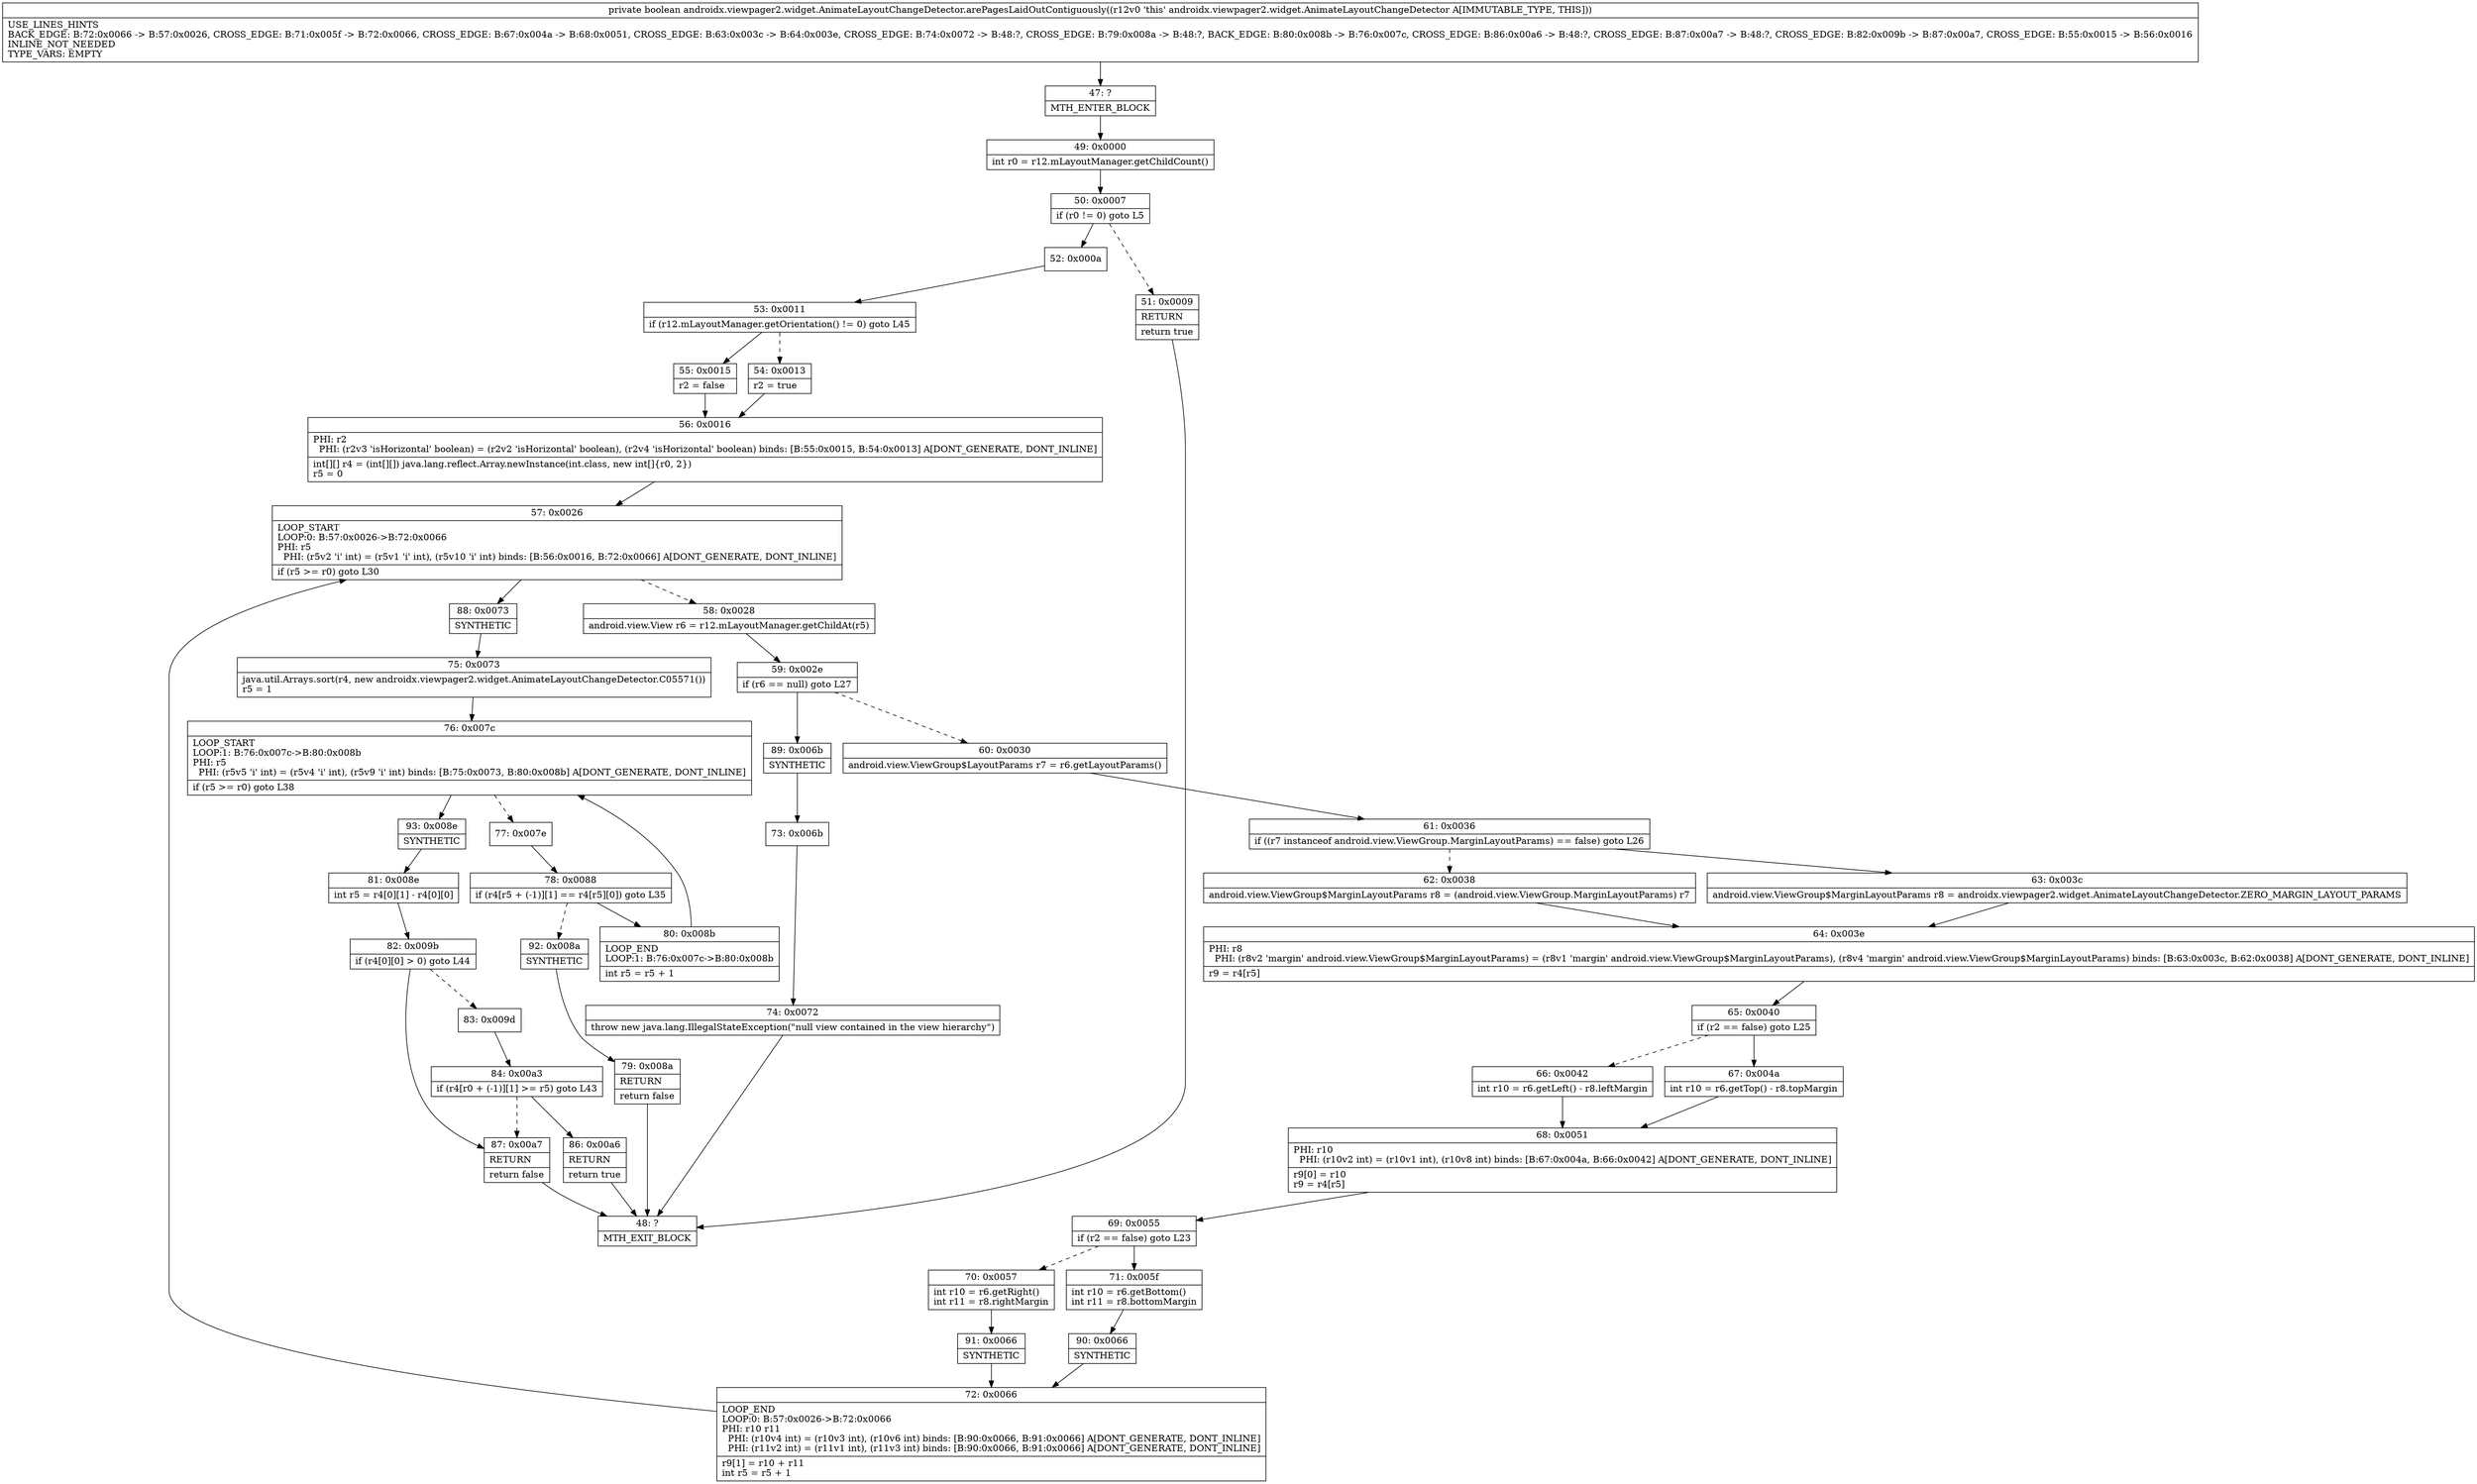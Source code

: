 digraph "CFG forandroidx.viewpager2.widget.AnimateLayoutChangeDetector.arePagesLaidOutContiguously()Z" {
Node_47 [shape=record,label="{47\:\ ?|MTH_ENTER_BLOCK\l}"];
Node_49 [shape=record,label="{49\:\ 0x0000|int r0 = r12.mLayoutManager.getChildCount()\l}"];
Node_50 [shape=record,label="{50\:\ 0x0007|if (r0 != 0) goto L5\l}"];
Node_51 [shape=record,label="{51\:\ 0x0009|RETURN\l|return true\l}"];
Node_48 [shape=record,label="{48\:\ ?|MTH_EXIT_BLOCK\l}"];
Node_52 [shape=record,label="{52\:\ 0x000a}"];
Node_53 [shape=record,label="{53\:\ 0x0011|if (r12.mLayoutManager.getOrientation() != 0) goto L45\l}"];
Node_54 [shape=record,label="{54\:\ 0x0013|r2 = true\l}"];
Node_56 [shape=record,label="{56\:\ 0x0016|PHI: r2 \l  PHI: (r2v3 'isHorizontal' boolean) = (r2v2 'isHorizontal' boolean), (r2v4 'isHorizontal' boolean) binds: [B:55:0x0015, B:54:0x0013] A[DONT_GENERATE, DONT_INLINE]\l|int[][] r4 = (int[][]) java.lang.reflect.Array.newInstance(int.class, new int[]\{r0, 2\})\lr5 = 0\l}"];
Node_57 [shape=record,label="{57\:\ 0x0026|LOOP_START\lLOOP:0: B:57:0x0026\-\>B:72:0x0066\lPHI: r5 \l  PHI: (r5v2 'i' int) = (r5v1 'i' int), (r5v10 'i' int) binds: [B:56:0x0016, B:72:0x0066] A[DONT_GENERATE, DONT_INLINE]\l|if (r5 \>= r0) goto L30\l}"];
Node_58 [shape=record,label="{58\:\ 0x0028|android.view.View r6 = r12.mLayoutManager.getChildAt(r5)\l}"];
Node_59 [shape=record,label="{59\:\ 0x002e|if (r6 == null) goto L27\l}"];
Node_60 [shape=record,label="{60\:\ 0x0030|android.view.ViewGroup$LayoutParams r7 = r6.getLayoutParams()\l}"];
Node_61 [shape=record,label="{61\:\ 0x0036|if ((r7 instanceof android.view.ViewGroup.MarginLayoutParams) == false) goto L26\l}"];
Node_62 [shape=record,label="{62\:\ 0x0038|android.view.ViewGroup$MarginLayoutParams r8 = (android.view.ViewGroup.MarginLayoutParams) r7\l}"];
Node_64 [shape=record,label="{64\:\ 0x003e|PHI: r8 \l  PHI: (r8v2 'margin' android.view.ViewGroup$MarginLayoutParams) = (r8v1 'margin' android.view.ViewGroup$MarginLayoutParams), (r8v4 'margin' android.view.ViewGroup$MarginLayoutParams) binds: [B:63:0x003c, B:62:0x0038] A[DONT_GENERATE, DONT_INLINE]\l|r9 = r4[r5]\l}"];
Node_65 [shape=record,label="{65\:\ 0x0040|if (r2 == false) goto L25\l}"];
Node_66 [shape=record,label="{66\:\ 0x0042|int r10 = r6.getLeft() \- r8.leftMargin\l}"];
Node_68 [shape=record,label="{68\:\ 0x0051|PHI: r10 \l  PHI: (r10v2 int) = (r10v1 int), (r10v8 int) binds: [B:67:0x004a, B:66:0x0042] A[DONT_GENERATE, DONT_INLINE]\l|r9[0] = r10\lr9 = r4[r5]\l}"];
Node_69 [shape=record,label="{69\:\ 0x0055|if (r2 == false) goto L23\l}"];
Node_70 [shape=record,label="{70\:\ 0x0057|int r10 = r6.getRight()\lint r11 = r8.rightMargin\l}"];
Node_91 [shape=record,label="{91\:\ 0x0066|SYNTHETIC\l}"];
Node_72 [shape=record,label="{72\:\ 0x0066|LOOP_END\lLOOP:0: B:57:0x0026\-\>B:72:0x0066\lPHI: r10 r11 \l  PHI: (r10v4 int) = (r10v3 int), (r10v6 int) binds: [B:90:0x0066, B:91:0x0066] A[DONT_GENERATE, DONT_INLINE]\l  PHI: (r11v2 int) = (r11v1 int), (r11v3 int) binds: [B:90:0x0066, B:91:0x0066] A[DONT_GENERATE, DONT_INLINE]\l|r9[1] = r10 + r11\lint r5 = r5 + 1\l}"];
Node_71 [shape=record,label="{71\:\ 0x005f|int r10 = r6.getBottom()\lint r11 = r8.bottomMargin\l}"];
Node_90 [shape=record,label="{90\:\ 0x0066|SYNTHETIC\l}"];
Node_67 [shape=record,label="{67\:\ 0x004a|int r10 = r6.getTop() \- r8.topMargin\l}"];
Node_63 [shape=record,label="{63\:\ 0x003c|android.view.ViewGroup$MarginLayoutParams r8 = androidx.viewpager2.widget.AnimateLayoutChangeDetector.ZERO_MARGIN_LAYOUT_PARAMS\l}"];
Node_89 [shape=record,label="{89\:\ 0x006b|SYNTHETIC\l}"];
Node_73 [shape=record,label="{73\:\ 0x006b}"];
Node_74 [shape=record,label="{74\:\ 0x0072|throw new java.lang.IllegalStateException(\"null view contained in the view hierarchy\")\l}"];
Node_88 [shape=record,label="{88\:\ 0x0073|SYNTHETIC\l}"];
Node_75 [shape=record,label="{75\:\ 0x0073|java.util.Arrays.sort(r4, new androidx.viewpager2.widget.AnimateLayoutChangeDetector.C05571())\lr5 = 1\l}"];
Node_76 [shape=record,label="{76\:\ 0x007c|LOOP_START\lLOOP:1: B:76:0x007c\-\>B:80:0x008b\lPHI: r5 \l  PHI: (r5v5 'i' int) = (r5v4 'i' int), (r5v9 'i' int) binds: [B:75:0x0073, B:80:0x008b] A[DONT_GENERATE, DONT_INLINE]\l|if (r5 \>= r0) goto L38\l}"];
Node_77 [shape=record,label="{77\:\ 0x007e}"];
Node_78 [shape=record,label="{78\:\ 0x0088|if (r4[r5 + (\-1)][1] == r4[r5][0]) goto L35\l}"];
Node_80 [shape=record,label="{80\:\ 0x008b|LOOP_END\lLOOP:1: B:76:0x007c\-\>B:80:0x008b\l|int r5 = r5 + 1\l}"];
Node_92 [shape=record,label="{92\:\ 0x008a|SYNTHETIC\l}"];
Node_79 [shape=record,label="{79\:\ 0x008a|RETURN\l|return false\l}"];
Node_93 [shape=record,label="{93\:\ 0x008e|SYNTHETIC\l}"];
Node_81 [shape=record,label="{81\:\ 0x008e|int r5 = r4[0][1] \- r4[0][0]\l}"];
Node_82 [shape=record,label="{82\:\ 0x009b|if (r4[0][0] \> 0) goto L44\l}"];
Node_83 [shape=record,label="{83\:\ 0x009d}"];
Node_84 [shape=record,label="{84\:\ 0x00a3|if (r4[r0 + (\-1)][1] \>= r5) goto L43\l}"];
Node_86 [shape=record,label="{86\:\ 0x00a6|RETURN\l|return true\l}"];
Node_87 [shape=record,label="{87\:\ 0x00a7|RETURN\l|return false\l}"];
Node_55 [shape=record,label="{55\:\ 0x0015|r2 = false\l}"];
MethodNode[shape=record,label="{private boolean androidx.viewpager2.widget.AnimateLayoutChangeDetector.arePagesLaidOutContiguously((r12v0 'this' androidx.viewpager2.widget.AnimateLayoutChangeDetector A[IMMUTABLE_TYPE, THIS]))  | USE_LINES_HINTS\lBACK_EDGE: B:72:0x0066 \-\> B:57:0x0026, CROSS_EDGE: B:71:0x005f \-\> B:72:0x0066, CROSS_EDGE: B:67:0x004a \-\> B:68:0x0051, CROSS_EDGE: B:63:0x003c \-\> B:64:0x003e, CROSS_EDGE: B:74:0x0072 \-\> B:48:?, CROSS_EDGE: B:79:0x008a \-\> B:48:?, BACK_EDGE: B:80:0x008b \-\> B:76:0x007c, CROSS_EDGE: B:86:0x00a6 \-\> B:48:?, CROSS_EDGE: B:87:0x00a7 \-\> B:48:?, CROSS_EDGE: B:82:0x009b \-\> B:87:0x00a7, CROSS_EDGE: B:55:0x0015 \-\> B:56:0x0016\lINLINE_NOT_NEEDED\lTYPE_VARS: EMPTY\l}"];
MethodNode -> Node_47;Node_47 -> Node_49;
Node_49 -> Node_50;
Node_50 -> Node_51[style=dashed];
Node_50 -> Node_52;
Node_51 -> Node_48;
Node_52 -> Node_53;
Node_53 -> Node_54[style=dashed];
Node_53 -> Node_55;
Node_54 -> Node_56;
Node_56 -> Node_57;
Node_57 -> Node_58[style=dashed];
Node_57 -> Node_88;
Node_58 -> Node_59;
Node_59 -> Node_60[style=dashed];
Node_59 -> Node_89;
Node_60 -> Node_61;
Node_61 -> Node_62[style=dashed];
Node_61 -> Node_63;
Node_62 -> Node_64;
Node_64 -> Node_65;
Node_65 -> Node_66[style=dashed];
Node_65 -> Node_67;
Node_66 -> Node_68;
Node_68 -> Node_69;
Node_69 -> Node_70[style=dashed];
Node_69 -> Node_71;
Node_70 -> Node_91;
Node_91 -> Node_72;
Node_72 -> Node_57;
Node_71 -> Node_90;
Node_90 -> Node_72;
Node_67 -> Node_68;
Node_63 -> Node_64;
Node_89 -> Node_73;
Node_73 -> Node_74;
Node_74 -> Node_48;
Node_88 -> Node_75;
Node_75 -> Node_76;
Node_76 -> Node_77[style=dashed];
Node_76 -> Node_93;
Node_77 -> Node_78;
Node_78 -> Node_80;
Node_78 -> Node_92[style=dashed];
Node_80 -> Node_76;
Node_92 -> Node_79;
Node_79 -> Node_48;
Node_93 -> Node_81;
Node_81 -> Node_82;
Node_82 -> Node_83[style=dashed];
Node_82 -> Node_87;
Node_83 -> Node_84;
Node_84 -> Node_86;
Node_84 -> Node_87[style=dashed];
Node_86 -> Node_48;
Node_87 -> Node_48;
Node_55 -> Node_56;
}

